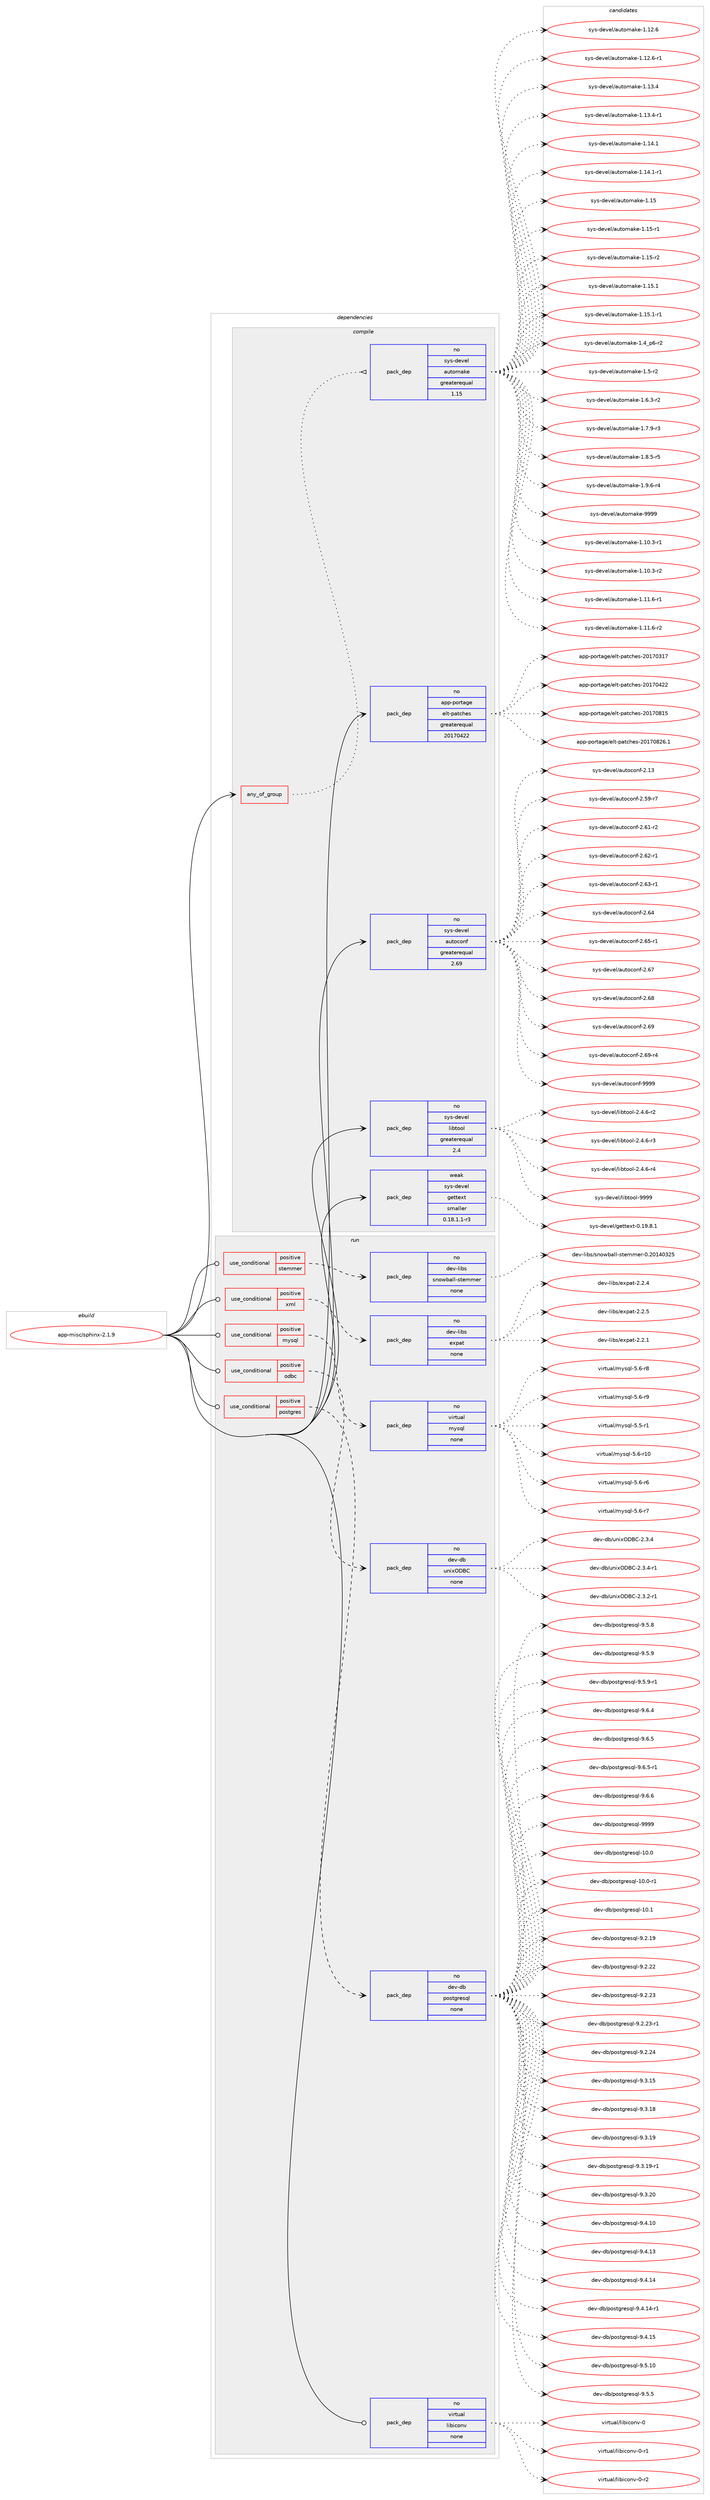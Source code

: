 digraph prolog {

# *************
# Graph options
# *************

newrank=true;
concentrate=true;
compound=true;
graph [rankdir=LR,fontname=Helvetica,fontsize=10,ranksep=1.5];#, ranksep=2.5, nodesep=0.2];
edge  [arrowhead=vee];
node  [fontname=Helvetica,fontsize=10];

# **********
# The ebuild
# **********

subgraph cluster_leftcol {
color=gray;
rank=same;
label=<<i>ebuild</i>>;
id [label="app-misc/sphinx-2.1.9", color=red, width=4, href="../app-misc/sphinx-2.1.9.svg"];
}

# ****************
# The dependencies
# ****************

subgraph cluster_midcol {
color=gray;
label=<<i>dependencies</i>>;
subgraph cluster_compile {
fillcolor="#eeeeee";
style=filled;
label=<<i>compile</i>>;
subgraph any779 {
dependency47948 [label=<<TABLE BORDER="0" CELLBORDER="1" CELLSPACING="0" CELLPADDING="4"><TR><TD CELLPADDING="10">any_of_group</TD></TR></TABLE>>, shape=none, color=red];subgraph pack34360 {
dependency47949 [label=<<TABLE BORDER="0" CELLBORDER="1" CELLSPACING="0" CELLPADDING="4" WIDTH="220"><TR><TD ROWSPAN="6" CELLPADDING="30">pack_dep</TD></TR><TR><TD WIDTH="110">no</TD></TR><TR><TD>sys-devel</TD></TR><TR><TD>automake</TD></TR><TR><TD>greaterequal</TD></TR><TR><TD>1.15</TD></TR></TABLE>>, shape=none, color=blue];
}
dependency47948:e -> dependency47949:w [weight=20,style="dotted",arrowhead="oinv"];
}
id:e -> dependency47948:w [weight=20,style="solid",arrowhead="vee"];
subgraph pack34361 {
dependency47950 [label=<<TABLE BORDER="0" CELLBORDER="1" CELLSPACING="0" CELLPADDING="4" WIDTH="220"><TR><TD ROWSPAN="6" CELLPADDING="30">pack_dep</TD></TR><TR><TD WIDTH="110">no</TD></TR><TR><TD>app-portage</TD></TR><TR><TD>elt-patches</TD></TR><TR><TD>greaterequal</TD></TR><TR><TD>20170422</TD></TR></TABLE>>, shape=none, color=blue];
}
id:e -> dependency47950:w [weight=20,style="solid",arrowhead="vee"];
subgraph pack34362 {
dependency47951 [label=<<TABLE BORDER="0" CELLBORDER="1" CELLSPACING="0" CELLPADDING="4" WIDTH="220"><TR><TD ROWSPAN="6" CELLPADDING="30">pack_dep</TD></TR><TR><TD WIDTH="110">no</TD></TR><TR><TD>sys-devel</TD></TR><TR><TD>autoconf</TD></TR><TR><TD>greaterequal</TD></TR><TR><TD>2.69</TD></TR></TABLE>>, shape=none, color=blue];
}
id:e -> dependency47951:w [weight=20,style="solid",arrowhead="vee"];
subgraph pack34363 {
dependency47952 [label=<<TABLE BORDER="0" CELLBORDER="1" CELLSPACING="0" CELLPADDING="4" WIDTH="220"><TR><TD ROWSPAN="6" CELLPADDING="30">pack_dep</TD></TR><TR><TD WIDTH="110">no</TD></TR><TR><TD>sys-devel</TD></TR><TR><TD>libtool</TD></TR><TR><TD>greaterequal</TD></TR><TR><TD>2.4</TD></TR></TABLE>>, shape=none, color=blue];
}
id:e -> dependency47952:w [weight=20,style="solid",arrowhead="vee"];
subgraph pack34364 {
dependency47953 [label=<<TABLE BORDER="0" CELLBORDER="1" CELLSPACING="0" CELLPADDING="4" WIDTH="220"><TR><TD ROWSPAN="6" CELLPADDING="30">pack_dep</TD></TR><TR><TD WIDTH="110">weak</TD></TR><TR><TD>sys-devel</TD></TR><TR><TD>gettext</TD></TR><TR><TD>smaller</TD></TR><TR><TD>0.18.1.1-r3</TD></TR></TABLE>>, shape=none, color=blue];
}
id:e -> dependency47953:w [weight=20,style="solid",arrowhead="vee"];
}
subgraph cluster_compileandrun {
fillcolor="#eeeeee";
style=filled;
label=<<i>compile and run</i>>;
}
subgraph cluster_run {
fillcolor="#eeeeee";
style=filled;
label=<<i>run</i>>;
subgraph cond12788 {
dependency47954 [label=<<TABLE BORDER="0" CELLBORDER="1" CELLSPACING="0" CELLPADDING="4"><TR><TD ROWSPAN="3" CELLPADDING="10">use_conditional</TD></TR><TR><TD>positive</TD></TR><TR><TD>mysql</TD></TR></TABLE>>, shape=none, color=red];
subgraph pack34365 {
dependency47955 [label=<<TABLE BORDER="0" CELLBORDER="1" CELLSPACING="0" CELLPADDING="4" WIDTH="220"><TR><TD ROWSPAN="6" CELLPADDING="30">pack_dep</TD></TR><TR><TD WIDTH="110">no</TD></TR><TR><TD>virtual</TD></TR><TR><TD>mysql</TD></TR><TR><TD>none</TD></TR><TR><TD></TD></TR></TABLE>>, shape=none, color=blue];
}
dependency47954:e -> dependency47955:w [weight=20,style="dashed",arrowhead="vee"];
}
id:e -> dependency47954:w [weight=20,style="solid",arrowhead="odot"];
subgraph cond12789 {
dependency47956 [label=<<TABLE BORDER="0" CELLBORDER="1" CELLSPACING="0" CELLPADDING="4"><TR><TD ROWSPAN="3" CELLPADDING="10">use_conditional</TD></TR><TR><TD>positive</TD></TR><TR><TD>odbc</TD></TR></TABLE>>, shape=none, color=red];
subgraph pack34366 {
dependency47957 [label=<<TABLE BORDER="0" CELLBORDER="1" CELLSPACING="0" CELLPADDING="4" WIDTH="220"><TR><TD ROWSPAN="6" CELLPADDING="30">pack_dep</TD></TR><TR><TD WIDTH="110">no</TD></TR><TR><TD>dev-db</TD></TR><TR><TD>unixODBC</TD></TR><TR><TD>none</TD></TR><TR><TD></TD></TR></TABLE>>, shape=none, color=blue];
}
dependency47956:e -> dependency47957:w [weight=20,style="dashed",arrowhead="vee"];
}
id:e -> dependency47956:w [weight=20,style="solid",arrowhead="odot"];
subgraph cond12790 {
dependency47958 [label=<<TABLE BORDER="0" CELLBORDER="1" CELLSPACING="0" CELLPADDING="4"><TR><TD ROWSPAN="3" CELLPADDING="10">use_conditional</TD></TR><TR><TD>positive</TD></TR><TR><TD>postgres</TD></TR></TABLE>>, shape=none, color=red];
subgraph pack34367 {
dependency47959 [label=<<TABLE BORDER="0" CELLBORDER="1" CELLSPACING="0" CELLPADDING="4" WIDTH="220"><TR><TD ROWSPAN="6" CELLPADDING="30">pack_dep</TD></TR><TR><TD WIDTH="110">no</TD></TR><TR><TD>dev-db</TD></TR><TR><TD>postgresql</TD></TR><TR><TD>none</TD></TR><TR><TD></TD></TR></TABLE>>, shape=none, color=blue];
}
dependency47958:e -> dependency47959:w [weight=20,style="dashed",arrowhead="vee"];
}
id:e -> dependency47958:w [weight=20,style="solid",arrowhead="odot"];
subgraph cond12791 {
dependency47960 [label=<<TABLE BORDER="0" CELLBORDER="1" CELLSPACING="0" CELLPADDING="4"><TR><TD ROWSPAN="3" CELLPADDING="10">use_conditional</TD></TR><TR><TD>positive</TD></TR><TR><TD>stemmer</TD></TR></TABLE>>, shape=none, color=red];
subgraph pack34368 {
dependency47961 [label=<<TABLE BORDER="0" CELLBORDER="1" CELLSPACING="0" CELLPADDING="4" WIDTH="220"><TR><TD ROWSPAN="6" CELLPADDING="30">pack_dep</TD></TR><TR><TD WIDTH="110">no</TD></TR><TR><TD>dev-libs</TD></TR><TR><TD>snowball-stemmer</TD></TR><TR><TD>none</TD></TR><TR><TD></TD></TR></TABLE>>, shape=none, color=blue];
}
dependency47960:e -> dependency47961:w [weight=20,style="dashed",arrowhead="vee"];
}
id:e -> dependency47960:w [weight=20,style="solid",arrowhead="odot"];
subgraph cond12792 {
dependency47962 [label=<<TABLE BORDER="0" CELLBORDER="1" CELLSPACING="0" CELLPADDING="4"><TR><TD ROWSPAN="3" CELLPADDING="10">use_conditional</TD></TR><TR><TD>positive</TD></TR><TR><TD>xml</TD></TR></TABLE>>, shape=none, color=red];
subgraph pack34369 {
dependency47963 [label=<<TABLE BORDER="0" CELLBORDER="1" CELLSPACING="0" CELLPADDING="4" WIDTH="220"><TR><TD ROWSPAN="6" CELLPADDING="30">pack_dep</TD></TR><TR><TD WIDTH="110">no</TD></TR><TR><TD>dev-libs</TD></TR><TR><TD>expat</TD></TR><TR><TD>none</TD></TR><TR><TD></TD></TR></TABLE>>, shape=none, color=blue];
}
dependency47962:e -> dependency47963:w [weight=20,style="dashed",arrowhead="vee"];
}
id:e -> dependency47962:w [weight=20,style="solid",arrowhead="odot"];
subgraph pack34370 {
dependency47964 [label=<<TABLE BORDER="0" CELLBORDER="1" CELLSPACING="0" CELLPADDING="4" WIDTH="220"><TR><TD ROWSPAN="6" CELLPADDING="30">pack_dep</TD></TR><TR><TD WIDTH="110">no</TD></TR><TR><TD>virtual</TD></TR><TR><TD>libiconv</TD></TR><TR><TD>none</TD></TR><TR><TD></TD></TR></TABLE>>, shape=none, color=blue];
}
id:e -> dependency47964:w [weight=20,style="solid",arrowhead="odot"];
}
}

# **************
# The candidates
# **************

subgraph cluster_choices {
rank=same;
color=gray;
label=<<i>candidates</i>>;

subgraph choice34360 {
color=black;
nodesep=1;
choice11512111545100101118101108479711711611110997107101454946494846514511449 [label="sys-devel/automake-1.10.3-r1", color=red, width=4,href="../sys-devel/automake-1.10.3-r1.svg"];
choice11512111545100101118101108479711711611110997107101454946494846514511450 [label="sys-devel/automake-1.10.3-r2", color=red, width=4,href="../sys-devel/automake-1.10.3-r2.svg"];
choice11512111545100101118101108479711711611110997107101454946494946544511449 [label="sys-devel/automake-1.11.6-r1", color=red, width=4,href="../sys-devel/automake-1.11.6-r1.svg"];
choice11512111545100101118101108479711711611110997107101454946494946544511450 [label="sys-devel/automake-1.11.6-r2", color=red, width=4,href="../sys-devel/automake-1.11.6-r2.svg"];
choice1151211154510010111810110847971171161111099710710145494649504654 [label="sys-devel/automake-1.12.6", color=red, width=4,href="../sys-devel/automake-1.12.6.svg"];
choice11512111545100101118101108479711711611110997107101454946495046544511449 [label="sys-devel/automake-1.12.6-r1", color=red, width=4,href="../sys-devel/automake-1.12.6-r1.svg"];
choice1151211154510010111810110847971171161111099710710145494649514652 [label="sys-devel/automake-1.13.4", color=red, width=4,href="../sys-devel/automake-1.13.4.svg"];
choice11512111545100101118101108479711711611110997107101454946495146524511449 [label="sys-devel/automake-1.13.4-r1", color=red, width=4,href="../sys-devel/automake-1.13.4-r1.svg"];
choice1151211154510010111810110847971171161111099710710145494649524649 [label="sys-devel/automake-1.14.1", color=red, width=4,href="../sys-devel/automake-1.14.1.svg"];
choice11512111545100101118101108479711711611110997107101454946495246494511449 [label="sys-devel/automake-1.14.1-r1", color=red, width=4,href="../sys-devel/automake-1.14.1-r1.svg"];
choice115121115451001011181011084797117116111109971071014549464953 [label="sys-devel/automake-1.15", color=red, width=4,href="../sys-devel/automake-1.15.svg"];
choice1151211154510010111810110847971171161111099710710145494649534511449 [label="sys-devel/automake-1.15-r1", color=red, width=4,href="../sys-devel/automake-1.15-r1.svg"];
choice1151211154510010111810110847971171161111099710710145494649534511450 [label="sys-devel/automake-1.15-r2", color=red, width=4,href="../sys-devel/automake-1.15-r2.svg"];
choice1151211154510010111810110847971171161111099710710145494649534649 [label="sys-devel/automake-1.15.1", color=red, width=4,href="../sys-devel/automake-1.15.1.svg"];
choice11512111545100101118101108479711711611110997107101454946495346494511449 [label="sys-devel/automake-1.15.1-r1", color=red, width=4,href="../sys-devel/automake-1.15.1-r1.svg"];
choice115121115451001011181011084797117116111109971071014549465295112544511450 [label="sys-devel/automake-1.4_p6-r2", color=red, width=4,href="../sys-devel/automake-1.4_p6-r2.svg"];
choice11512111545100101118101108479711711611110997107101454946534511450 [label="sys-devel/automake-1.5-r2", color=red, width=4,href="../sys-devel/automake-1.5-r2.svg"];
choice115121115451001011181011084797117116111109971071014549465446514511450 [label="sys-devel/automake-1.6.3-r2", color=red, width=4,href="../sys-devel/automake-1.6.3-r2.svg"];
choice115121115451001011181011084797117116111109971071014549465546574511451 [label="sys-devel/automake-1.7.9-r3", color=red, width=4,href="../sys-devel/automake-1.7.9-r3.svg"];
choice115121115451001011181011084797117116111109971071014549465646534511453 [label="sys-devel/automake-1.8.5-r5", color=red, width=4,href="../sys-devel/automake-1.8.5-r5.svg"];
choice115121115451001011181011084797117116111109971071014549465746544511452 [label="sys-devel/automake-1.9.6-r4", color=red, width=4,href="../sys-devel/automake-1.9.6-r4.svg"];
choice115121115451001011181011084797117116111109971071014557575757 [label="sys-devel/automake-9999", color=red, width=4,href="../sys-devel/automake-9999.svg"];
dependency47949:e -> choice11512111545100101118101108479711711611110997107101454946494846514511449:w [style=dotted,weight="100"];
dependency47949:e -> choice11512111545100101118101108479711711611110997107101454946494846514511450:w [style=dotted,weight="100"];
dependency47949:e -> choice11512111545100101118101108479711711611110997107101454946494946544511449:w [style=dotted,weight="100"];
dependency47949:e -> choice11512111545100101118101108479711711611110997107101454946494946544511450:w [style=dotted,weight="100"];
dependency47949:e -> choice1151211154510010111810110847971171161111099710710145494649504654:w [style=dotted,weight="100"];
dependency47949:e -> choice11512111545100101118101108479711711611110997107101454946495046544511449:w [style=dotted,weight="100"];
dependency47949:e -> choice1151211154510010111810110847971171161111099710710145494649514652:w [style=dotted,weight="100"];
dependency47949:e -> choice11512111545100101118101108479711711611110997107101454946495146524511449:w [style=dotted,weight="100"];
dependency47949:e -> choice1151211154510010111810110847971171161111099710710145494649524649:w [style=dotted,weight="100"];
dependency47949:e -> choice11512111545100101118101108479711711611110997107101454946495246494511449:w [style=dotted,weight="100"];
dependency47949:e -> choice115121115451001011181011084797117116111109971071014549464953:w [style=dotted,weight="100"];
dependency47949:e -> choice1151211154510010111810110847971171161111099710710145494649534511449:w [style=dotted,weight="100"];
dependency47949:e -> choice1151211154510010111810110847971171161111099710710145494649534511450:w [style=dotted,weight="100"];
dependency47949:e -> choice1151211154510010111810110847971171161111099710710145494649534649:w [style=dotted,weight="100"];
dependency47949:e -> choice11512111545100101118101108479711711611110997107101454946495346494511449:w [style=dotted,weight="100"];
dependency47949:e -> choice115121115451001011181011084797117116111109971071014549465295112544511450:w [style=dotted,weight="100"];
dependency47949:e -> choice11512111545100101118101108479711711611110997107101454946534511450:w [style=dotted,weight="100"];
dependency47949:e -> choice115121115451001011181011084797117116111109971071014549465446514511450:w [style=dotted,weight="100"];
dependency47949:e -> choice115121115451001011181011084797117116111109971071014549465546574511451:w [style=dotted,weight="100"];
dependency47949:e -> choice115121115451001011181011084797117116111109971071014549465646534511453:w [style=dotted,weight="100"];
dependency47949:e -> choice115121115451001011181011084797117116111109971071014549465746544511452:w [style=dotted,weight="100"];
dependency47949:e -> choice115121115451001011181011084797117116111109971071014557575757:w [style=dotted,weight="100"];
}
subgraph choice34361 {
color=black;
nodesep=1;
choice97112112451121111141169710310147101108116451129711699104101115455048495548514955 [label="app-portage/elt-patches-20170317", color=red, width=4,href="../app-portage/elt-patches-20170317.svg"];
choice97112112451121111141169710310147101108116451129711699104101115455048495548525050 [label="app-portage/elt-patches-20170422", color=red, width=4,href="../app-portage/elt-patches-20170422.svg"];
choice97112112451121111141169710310147101108116451129711699104101115455048495548564953 [label="app-portage/elt-patches-20170815", color=red, width=4,href="../app-portage/elt-patches-20170815.svg"];
choice971121124511211111411697103101471011081164511297116991041011154550484955485650544649 [label="app-portage/elt-patches-20170826.1", color=red, width=4,href="../app-portage/elt-patches-20170826.1.svg"];
dependency47950:e -> choice97112112451121111141169710310147101108116451129711699104101115455048495548514955:w [style=dotted,weight="100"];
dependency47950:e -> choice97112112451121111141169710310147101108116451129711699104101115455048495548525050:w [style=dotted,weight="100"];
dependency47950:e -> choice97112112451121111141169710310147101108116451129711699104101115455048495548564953:w [style=dotted,weight="100"];
dependency47950:e -> choice971121124511211111411697103101471011081164511297116991041011154550484955485650544649:w [style=dotted,weight="100"];
}
subgraph choice34362 {
color=black;
nodesep=1;
choice115121115451001011181011084797117116111991111101024550464951 [label="sys-devel/autoconf-2.13", color=red, width=4,href="../sys-devel/autoconf-2.13.svg"];
choice1151211154510010111810110847971171161119911111010245504653574511455 [label="sys-devel/autoconf-2.59-r7", color=red, width=4,href="../sys-devel/autoconf-2.59-r7.svg"];
choice1151211154510010111810110847971171161119911111010245504654494511450 [label="sys-devel/autoconf-2.61-r2", color=red, width=4,href="../sys-devel/autoconf-2.61-r2.svg"];
choice1151211154510010111810110847971171161119911111010245504654504511449 [label="sys-devel/autoconf-2.62-r1", color=red, width=4,href="../sys-devel/autoconf-2.62-r1.svg"];
choice1151211154510010111810110847971171161119911111010245504654514511449 [label="sys-devel/autoconf-2.63-r1", color=red, width=4,href="../sys-devel/autoconf-2.63-r1.svg"];
choice115121115451001011181011084797117116111991111101024550465452 [label="sys-devel/autoconf-2.64", color=red, width=4,href="../sys-devel/autoconf-2.64.svg"];
choice1151211154510010111810110847971171161119911111010245504654534511449 [label="sys-devel/autoconf-2.65-r1", color=red, width=4,href="../sys-devel/autoconf-2.65-r1.svg"];
choice115121115451001011181011084797117116111991111101024550465455 [label="sys-devel/autoconf-2.67", color=red, width=4,href="../sys-devel/autoconf-2.67.svg"];
choice115121115451001011181011084797117116111991111101024550465456 [label="sys-devel/autoconf-2.68", color=red, width=4,href="../sys-devel/autoconf-2.68.svg"];
choice115121115451001011181011084797117116111991111101024550465457 [label="sys-devel/autoconf-2.69", color=red, width=4,href="../sys-devel/autoconf-2.69.svg"];
choice1151211154510010111810110847971171161119911111010245504654574511452 [label="sys-devel/autoconf-2.69-r4", color=red, width=4,href="../sys-devel/autoconf-2.69-r4.svg"];
choice115121115451001011181011084797117116111991111101024557575757 [label="sys-devel/autoconf-9999", color=red, width=4,href="../sys-devel/autoconf-9999.svg"];
dependency47951:e -> choice115121115451001011181011084797117116111991111101024550464951:w [style=dotted,weight="100"];
dependency47951:e -> choice1151211154510010111810110847971171161119911111010245504653574511455:w [style=dotted,weight="100"];
dependency47951:e -> choice1151211154510010111810110847971171161119911111010245504654494511450:w [style=dotted,weight="100"];
dependency47951:e -> choice1151211154510010111810110847971171161119911111010245504654504511449:w [style=dotted,weight="100"];
dependency47951:e -> choice1151211154510010111810110847971171161119911111010245504654514511449:w [style=dotted,weight="100"];
dependency47951:e -> choice115121115451001011181011084797117116111991111101024550465452:w [style=dotted,weight="100"];
dependency47951:e -> choice1151211154510010111810110847971171161119911111010245504654534511449:w [style=dotted,weight="100"];
dependency47951:e -> choice115121115451001011181011084797117116111991111101024550465455:w [style=dotted,weight="100"];
dependency47951:e -> choice115121115451001011181011084797117116111991111101024550465456:w [style=dotted,weight="100"];
dependency47951:e -> choice115121115451001011181011084797117116111991111101024550465457:w [style=dotted,weight="100"];
dependency47951:e -> choice1151211154510010111810110847971171161119911111010245504654574511452:w [style=dotted,weight="100"];
dependency47951:e -> choice115121115451001011181011084797117116111991111101024557575757:w [style=dotted,weight="100"];
}
subgraph choice34363 {
color=black;
nodesep=1;
choice1151211154510010111810110847108105981161111111084550465246544511450 [label="sys-devel/libtool-2.4.6-r2", color=red, width=4,href="../sys-devel/libtool-2.4.6-r2.svg"];
choice1151211154510010111810110847108105981161111111084550465246544511451 [label="sys-devel/libtool-2.4.6-r3", color=red, width=4,href="../sys-devel/libtool-2.4.6-r3.svg"];
choice1151211154510010111810110847108105981161111111084550465246544511452 [label="sys-devel/libtool-2.4.6-r4", color=red, width=4,href="../sys-devel/libtool-2.4.6-r4.svg"];
choice1151211154510010111810110847108105981161111111084557575757 [label="sys-devel/libtool-9999", color=red, width=4,href="../sys-devel/libtool-9999.svg"];
dependency47952:e -> choice1151211154510010111810110847108105981161111111084550465246544511450:w [style=dotted,weight="100"];
dependency47952:e -> choice1151211154510010111810110847108105981161111111084550465246544511451:w [style=dotted,weight="100"];
dependency47952:e -> choice1151211154510010111810110847108105981161111111084550465246544511452:w [style=dotted,weight="100"];
dependency47952:e -> choice1151211154510010111810110847108105981161111111084557575757:w [style=dotted,weight="100"];
}
subgraph choice34364 {
color=black;
nodesep=1;
choice1151211154510010111810110847103101116116101120116454846495746564649 [label="sys-devel/gettext-0.19.8.1", color=red, width=4,href="../sys-devel/gettext-0.19.8.1.svg"];
dependency47953:e -> choice1151211154510010111810110847103101116116101120116454846495746564649:w [style=dotted,weight="100"];
}
subgraph choice34365 {
color=black;
nodesep=1;
choice1181051141161179710847109121115113108455346534511449 [label="virtual/mysql-5.5-r1", color=red, width=4,href="../virtual/mysql-5.5-r1.svg"];
choice118105114116117971084710912111511310845534654451144948 [label="virtual/mysql-5.6-r10", color=red, width=4,href="../virtual/mysql-5.6-r10.svg"];
choice1181051141161179710847109121115113108455346544511454 [label="virtual/mysql-5.6-r6", color=red, width=4,href="../virtual/mysql-5.6-r6.svg"];
choice1181051141161179710847109121115113108455346544511455 [label="virtual/mysql-5.6-r7", color=red, width=4,href="../virtual/mysql-5.6-r7.svg"];
choice1181051141161179710847109121115113108455346544511456 [label="virtual/mysql-5.6-r8", color=red, width=4,href="../virtual/mysql-5.6-r8.svg"];
choice1181051141161179710847109121115113108455346544511457 [label="virtual/mysql-5.6-r9", color=red, width=4,href="../virtual/mysql-5.6-r9.svg"];
dependency47955:e -> choice1181051141161179710847109121115113108455346534511449:w [style=dotted,weight="100"];
dependency47955:e -> choice118105114116117971084710912111511310845534654451144948:w [style=dotted,weight="100"];
dependency47955:e -> choice1181051141161179710847109121115113108455346544511454:w [style=dotted,weight="100"];
dependency47955:e -> choice1181051141161179710847109121115113108455346544511455:w [style=dotted,weight="100"];
dependency47955:e -> choice1181051141161179710847109121115113108455346544511456:w [style=dotted,weight="100"];
dependency47955:e -> choice1181051141161179710847109121115113108455346544511457:w [style=dotted,weight="100"];
}
subgraph choice34366 {
color=black;
nodesep=1;
choice100101118451009847117110105120796866674550465146504511449 [label="dev-db/unixODBC-2.3.2-r1", color=red, width=4,href="../dev-db/unixODBC-2.3.2-r1.svg"];
choice10010111845100984711711010512079686667455046514652 [label="dev-db/unixODBC-2.3.4", color=red, width=4,href="../dev-db/unixODBC-2.3.4.svg"];
choice100101118451009847117110105120796866674550465146524511449 [label="dev-db/unixODBC-2.3.4-r1", color=red, width=4,href="../dev-db/unixODBC-2.3.4-r1.svg"];
dependency47957:e -> choice100101118451009847117110105120796866674550465146504511449:w [style=dotted,weight="100"];
dependency47957:e -> choice10010111845100984711711010512079686667455046514652:w [style=dotted,weight="100"];
dependency47957:e -> choice100101118451009847117110105120796866674550465146524511449:w [style=dotted,weight="100"];
}
subgraph choice34367 {
color=black;
nodesep=1;
choice1001011184510098471121111151161031141011151131084549484648 [label="dev-db/postgresql-10.0", color=red, width=4,href="../dev-db/postgresql-10.0.svg"];
choice10010111845100984711211111511610311410111511310845494846484511449 [label="dev-db/postgresql-10.0-r1", color=red, width=4,href="../dev-db/postgresql-10.0-r1.svg"];
choice1001011184510098471121111151161031141011151131084549484649 [label="dev-db/postgresql-10.1", color=red, width=4,href="../dev-db/postgresql-10.1.svg"];
choice10010111845100984711211111511610311410111511310845574650464957 [label="dev-db/postgresql-9.2.19", color=red, width=4,href="../dev-db/postgresql-9.2.19.svg"];
choice10010111845100984711211111511610311410111511310845574650465050 [label="dev-db/postgresql-9.2.22", color=red, width=4,href="../dev-db/postgresql-9.2.22.svg"];
choice10010111845100984711211111511610311410111511310845574650465051 [label="dev-db/postgresql-9.2.23", color=red, width=4,href="../dev-db/postgresql-9.2.23.svg"];
choice100101118451009847112111115116103114101115113108455746504650514511449 [label="dev-db/postgresql-9.2.23-r1", color=red, width=4,href="../dev-db/postgresql-9.2.23-r1.svg"];
choice10010111845100984711211111511610311410111511310845574650465052 [label="dev-db/postgresql-9.2.24", color=red, width=4,href="../dev-db/postgresql-9.2.24.svg"];
choice10010111845100984711211111511610311410111511310845574651464953 [label="dev-db/postgresql-9.3.15", color=red, width=4,href="../dev-db/postgresql-9.3.15.svg"];
choice10010111845100984711211111511610311410111511310845574651464956 [label="dev-db/postgresql-9.3.18", color=red, width=4,href="../dev-db/postgresql-9.3.18.svg"];
choice10010111845100984711211111511610311410111511310845574651464957 [label="dev-db/postgresql-9.3.19", color=red, width=4,href="../dev-db/postgresql-9.3.19.svg"];
choice100101118451009847112111115116103114101115113108455746514649574511449 [label="dev-db/postgresql-9.3.19-r1", color=red, width=4,href="../dev-db/postgresql-9.3.19-r1.svg"];
choice10010111845100984711211111511610311410111511310845574651465048 [label="dev-db/postgresql-9.3.20", color=red, width=4,href="../dev-db/postgresql-9.3.20.svg"];
choice10010111845100984711211111511610311410111511310845574652464948 [label="dev-db/postgresql-9.4.10", color=red, width=4,href="../dev-db/postgresql-9.4.10.svg"];
choice10010111845100984711211111511610311410111511310845574652464951 [label="dev-db/postgresql-9.4.13", color=red, width=4,href="../dev-db/postgresql-9.4.13.svg"];
choice10010111845100984711211111511610311410111511310845574652464952 [label="dev-db/postgresql-9.4.14", color=red, width=4,href="../dev-db/postgresql-9.4.14.svg"];
choice100101118451009847112111115116103114101115113108455746524649524511449 [label="dev-db/postgresql-9.4.14-r1", color=red, width=4,href="../dev-db/postgresql-9.4.14-r1.svg"];
choice10010111845100984711211111511610311410111511310845574652464953 [label="dev-db/postgresql-9.4.15", color=red, width=4,href="../dev-db/postgresql-9.4.15.svg"];
choice10010111845100984711211111511610311410111511310845574653464948 [label="dev-db/postgresql-9.5.10", color=red, width=4,href="../dev-db/postgresql-9.5.10.svg"];
choice100101118451009847112111115116103114101115113108455746534653 [label="dev-db/postgresql-9.5.5", color=red, width=4,href="../dev-db/postgresql-9.5.5.svg"];
choice100101118451009847112111115116103114101115113108455746534656 [label="dev-db/postgresql-9.5.8", color=red, width=4,href="../dev-db/postgresql-9.5.8.svg"];
choice100101118451009847112111115116103114101115113108455746534657 [label="dev-db/postgresql-9.5.9", color=red, width=4,href="../dev-db/postgresql-9.5.9.svg"];
choice1001011184510098471121111151161031141011151131084557465346574511449 [label="dev-db/postgresql-9.5.9-r1", color=red, width=4,href="../dev-db/postgresql-9.5.9-r1.svg"];
choice100101118451009847112111115116103114101115113108455746544652 [label="dev-db/postgresql-9.6.4", color=red, width=4,href="../dev-db/postgresql-9.6.4.svg"];
choice100101118451009847112111115116103114101115113108455746544653 [label="dev-db/postgresql-9.6.5", color=red, width=4,href="../dev-db/postgresql-9.6.5.svg"];
choice1001011184510098471121111151161031141011151131084557465446534511449 [label="dev-db/postgresql-9.6.5-r1", color=red, width=4,href="../dev-db/postgresql-9.6.5-r1.svg"];
choice100101118451009847112111115116103114101115113108455746544654 [label="dev-db/postgresql-9.6.6", color=red, width=4,href="../dev-db/postgresql-9.6.6.svg"];
choice1001011184510098471121111151161031141011151131084557575757 [label="dev-db/postgresql-9999", color=red, width=4,href="../dev-db/postgresql-9999.svg"];
dependency47959:e -> choice1001011184510098471121111151161031141011151131084549484648:w [style=dotted,weight="100"];
dependency47959:e -> choice10010111845100984711211111511610311410111511310845494846484511449:w [style=dotted,weight="100"];
dependency47959:e -> choice1001011184510098471121111151161031141011151131084549484649:w [style=dotted,weight="100"];
dependency47959:e -> choice10010111845100984711211111511610311410111511310845574650464957:w [style=dotted,weight="100"];
dependency47959:e -> choice10010111845100984711211111511610311410111511310845574650465050:w [style=dotted,weight="100"];
dependency47959:e -> choice10010111845100984711211111511610311410111511310845574650465051:w [style=dotted,weight="100"];
dependency47959:e -> choice100101118451009847112111115116103114101115113108455746504650514511449:w [style=dotted,weight="100"];
dependency47959:e -> choice10010111845100984711211111511610311410111511310845574650465052:w [style=dotted,weight="100"];
dependency47959:e -> choice10010111845100984711211111511610311410111511310845574651464953:w [style=dotted,weight="100"];
dependency47959:e -> choice10010111845100984711211111511610311410111511310845574651464956:w [style=dotted,weight="100"];
dependency47959:e -> choice10010111845100984711211111511610311410111511310845574651464957:w [style=dotted,weight="100"];
dependency47959:e -> choice100101118451009847112111115116103114101115113108455746514649574511449:w [style=dotted,weight="100"];
dependency47959:e -> choice10010111845100984711211111511610311410111511310845574651465048:w [style=dotted,weight="100"];
dependency47959:e -> choice10010111845100984711211111511610311410111511310845574652464948:w [style=dotted,weight="100"];
dependency47959:e -> choice10010111845100984711211111511610311410111511310845574652464951:w [style=dotted,weight="100"];
dependency47959:e -> choice10010111845100984711211111511610311410111511310845574652464952:w [style=dotted,weight="100"];
dependency47959:e -> choice100101118451009847112111115116103114101115113108455746524649524511449:w [style=dotted,weight="100"];
dependency47959:e -> choice10010111845100984711211111511610311410111511310845574652464953:w [style=dotted,weight="100"];
dependency47959:e -> choice10010111845100984711211111511610311410111511310845574653464948:w [style=dotted,weight="100"];
dependency47959:e -> choice100101118451009847112111115116103114101115113108455746534653:w [style=dotted,weight="100"];
dependency47959:e -> choice100101118451009847112111115116103114101115113108455746534656:w [style=dotted,weight="100"];
dependency47959:e -> choice100101118451009847112111115116103114101115113108455746534657:w [style=dotted,weight="100"];
dependency47959:e -> choice1001011184510098471121111151161031141011151131084557465346574511449:w [style=dotted,weight="100"];
dependency47959:e -> choice100101118451009847112111115116103114101115113108455746544652:w [style=dotted,weight="100"];
dependency47959:e -> choice100101118451009847112111115116103114101115113108455746544653:w [style=dotted,weight="100"];
dependency47959:e -> choice1001011184510098471121111151161031141011151131084557465446534511449:w [style=dotted,weight="100"];
dependency47959:e -> choice100101118451009847112111115116103114101115113108455746544654:w [style=dotted,weight="100"];
dependency47959:e -> choice1001011184510098471121111151161031141011151131084557575757:w [style=dotted,weight="100"];
}
subgraph choice34368 {
color=black;
nodesep=1;
choice1001011184510810598115471151101111199897108108451151161011091091011144548465048495248515053 [label="dev-libs/snowball-stemmer-0.20140325", color=red, width=4,href="../dev-libs/snowball-stemmer-0.20140325.svg"];
dependency47961:e -> choice1001011184510810598115471151101111199897108108451151161011091091011144548465048495248515053:w [style=dotted,weight="100"];
}
subgraph choice34369 {
color=black;
nodesep=1;
choice10010111845108105981154710112011297116455046504649 [label="dev-libs/expat-2.2.1", color=red, width=4,href="../dev-libs/expat-2.2.1.svg"];
choice10010111845108105981154710112011297116455046504652 [label="dev-libs/expat-2.2.4", color=red, width=4,href="../dev-libs/expat-2.2.4.svg"];
choice10010111845108105981154710112011297116455046504653 [label="dev-libs/expat-2.2.5", color=red, width=4,href="../dev-libs/expat-2.2.5.svg"];
dependency47963:e -> choice10010111845108105981154710112011297116455046504649:w [style=dotted,weight="100"];
dependency47963:e -> choice10010111845108105981154710112011297116455046504652:w [style=dotted,weight="100"];
dependency47963:e -> choice10010111845108105981154710112011297116455046504653:w [style=dotted,weight="100"];
}
subgraph choice34370 {
color=black;
nodesep=1;
choice118105114116117971084710810598105991111101184548 [label="virtual/libiconv-0", color=red, width=4,href="../virtual/libiconv-0.svg"];
choice1181051141161179710847108105981059911111011845484511449 [label="virtual/libiconv-0-r1", color=red, width=4,href="../virtual/libiconv-0-r1.svg"];
choice1181051141161179710847108105981059911111011845484511450 [label="virtual/libiconv-0-r2", color=red, width=4,href="../virtual/libiconv-0-r2.svg"];
dependency47964:e -> choice118105114116117971084710810598105991111101184548:w [style=dotted,weight="100"];
dependency47964:e -> choice1181051141161179710847108105981059911111011845484511449:w [style=dotted,weight="100"];
dependency47964:e -> choice1181051141161179710847108105981059911111011845484511450:w [style=dotted,weight="100"];
}
}

}
